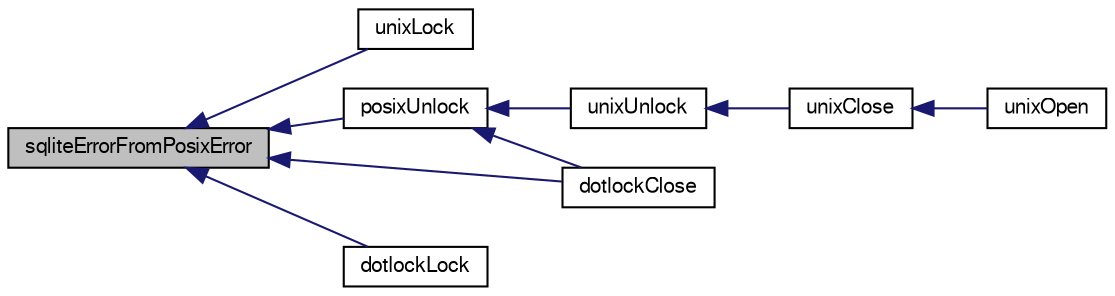 digraph "sqliteErrorFromPosixError"
{
  edge [fontname="FreeSans",fontsize="10",labelfontname="FreeSans",labelfontsize="10"];
  node [fontname="FreeSans",fontsize="10",shape=record];
  rankdir="LR";
  Node824075 [label="sqliteErrorFromPosixError",height=0.2,width=0.4,color="black", fillcolor="grey75", style="filled", fontcolor="black"];
  Node824075 -> Node824076 [dir="back",color="midnightblue",fontsize="10",style="solid",fontname="FreeSans"];
  Node824076 [label="unixLock",height=0.2,width=0.4,color="black", fillcolor="white", style="filled",URL="$sqlite3_8c.html#a17c6c9164321b4c2a65289e259abf409"];
  Node824075 -> Node824077 [dir="back",color="midnightblue",fontsize="10",style="solid",fontname="FreeSans"];
  Node824077 [label="posixUnlock",height=0.2,width=0.4,color="black", fillcolor="white", style="filled",URL="$sqlite3_8c.html#a90bcc6164aa2d367ff91d4c32b549be6"];
  Node824077 -> Node824078 [dir="back",color="midnightblue",fontsize="10",style="solid",fontname="FreeSans"];
  Node824078 [label="unixUnlock",height=0.2,width=0.4,color="black", fillcolor="white", style="filled",URL="$sqlite3_8c.html#ad78004d74bd51bdf7ac43d20999a1208"];
  Node824078 -> Node824079 [dir="back",color="midnightblue",fontsize="10",style="solid",fontname="FreeSans"];
  Node824079 [label="unixClose",height=0.2,width=0.4,color="black", fillcolor="white", style="filled",URL="$sqlite3_8c.html#a84cdb6e4ff75f085e8c05dfdec178927"];
  Node824079 -> Node824080 [dir="back",color="midnightblue",fontsize="10",style="solid",fontname="FreeSans"];
  Node824080 [label="unixOpen",height=0.2,width=0.4,color="black", fillcolor="white", style="filled",URL="$sqlite3_8c.html#a8ed5efc47b6e14f7805cd1bb9b215775"];
  Node824077 -> Node824081 [dir="back",color="midnightblue",fontsize="10",style="solid",fontname="FreeSans"];
  Node824081 [label="dotlockClose",height=0.2,width=0.4,color="black", fillcolor="white", style="filled",URL="$sqlite3_8c.html#aa72eaafaa850f2889e15af7cfb08fa1b"];
  Node824075 -> Node824082 [dir="back",color="midnightblue",fontsize="10",style="solid",fontname="FreeSans"];
  Node824082 [label="dotlockLock",height=0.2,width=0.4,color="black", fillcolor="white", style="filled",URL="$sqlite3_8c.html#ac84e37c57dd74a6abf3cc32b06be303c"];
  Node824075 -> Node824081 [dir="back",color="midnightblue",fontsize="10",style="solid",fontname="FreeSans"];
}
